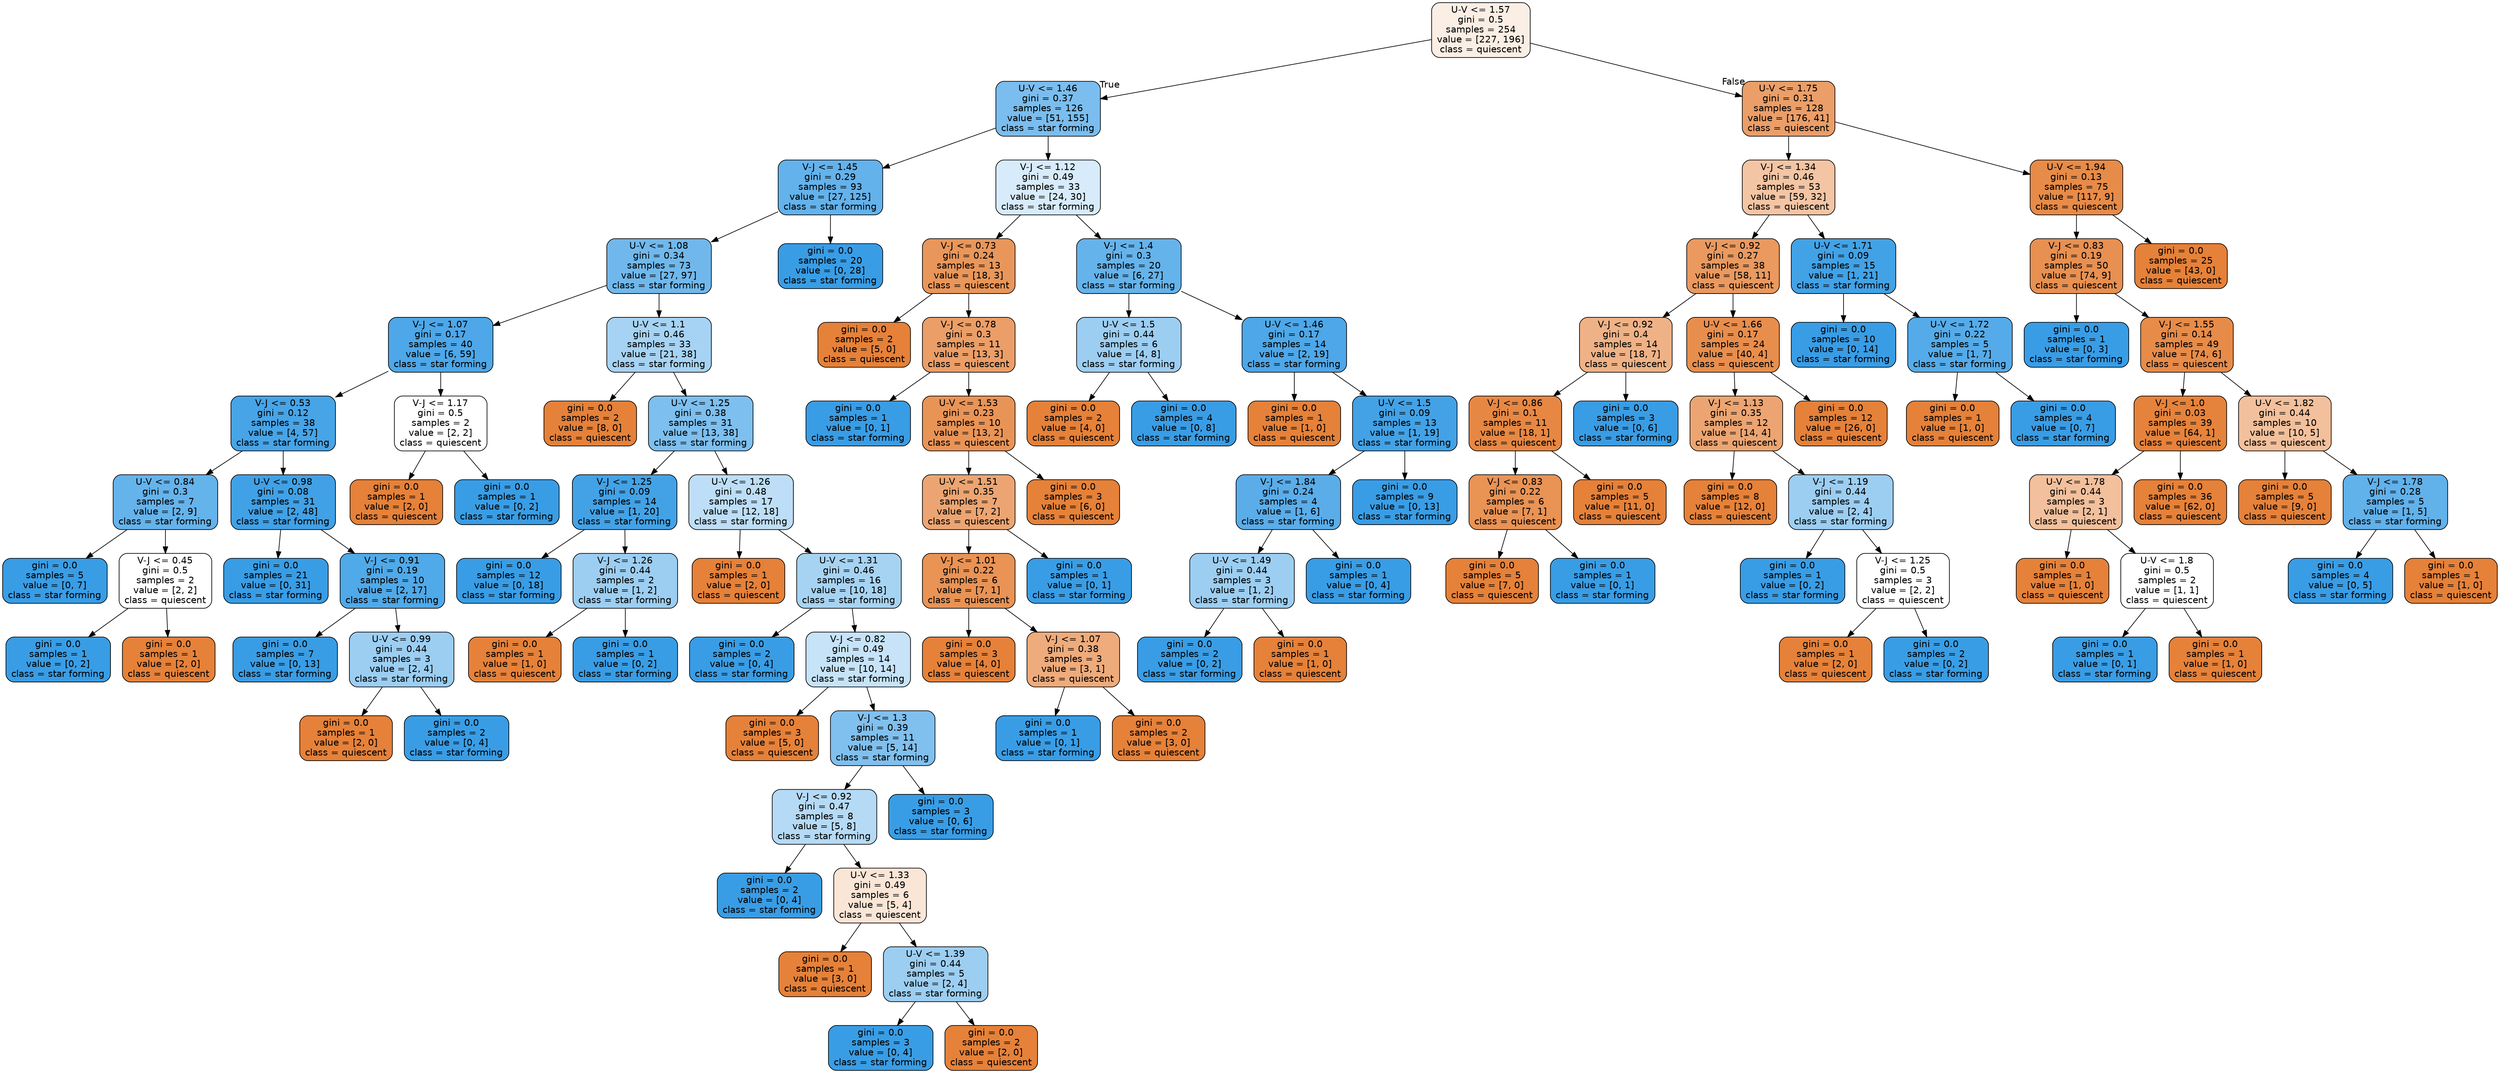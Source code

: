 digraph Tree {
node [shape=box, style="filled, rounded", color="black", fontname=helvetica] ;
edge [fontname=helvetica] ;
0 [label="U-V <= 1.57\ngini = 0.5\nsamples = 254\nvalue = [227, 196]\nclass = quiescent", fillcolor="#fbeee4"] ;
1 [label="U-V <= 1.46\ngini = 0.37\nsamples = 126\nvalue = [51, 155]\nclass = star forming", fillcolor="#7abdee"] ;
0 -> 1 [labeldistance=2.5, labelangle=45, headlabel="True"] ;
2 [label="V-J <= 1.45\ngini = 0.29\nsamples = 93\nvalue = [27, 125]\nclass = star forming", fillcolor="#64b2eb"] ;
1 -> 2 ;
3 [label="U-V <= 1.08\ngini = 0.34\nsamples = 73\nvalue = [27, 97]\nclass = star forming", fillcolor="#70b8ec"] ;
2 -> 3 ;
4 [label="V-J <= 1.07\ngini = 0.17\nsamples = 40\nvalue = [6, 59]\nclass = star forming", fillcolor="#4da7e8"] ;
3 -> 4 ;
5 [label="V-J <= 0.53\ngini = 0.12\nsamples = 38\nvalue = [4, 57]\nclass = star forming", fillcolor="#47a4e7"] ;
4 -> 5 ;
6 [label="U-V <= 0.84\ngini = 0.3\nsamples = 7\nvalue = [2, 9]\nclass = star forming", fillcolor="#65b3eb"] ;
5 -> 6 ;
7 [label="gini = 0.0\nsamples = 5\nvalue = [0, 7]\nclass = star forming", fillcolor="#399de5"] ;
6 -> 7 ;
8 [label="V-J <= 0.45\ngini = 0.5\nsamples = 2\nvalue = [2, 2]\nclass = quiescent", fillcolor="#ffffff"] ;
6 -> 8 ;
9 [label="gini = 0.0\nsamples = 1\nvalue = [0, 2]\nclass = star forming", fillcolor="#399de5"] ;
8 -> 9 ;
10 [label="gini = 0.0\nsamples = 1\nvalue = [2, 0]\nclass = quiescent", fillcolor="#e58139"] ;
8 -> 10 ;
11 [label="U-V <= 0.98\ngini = 0.08\nsamples = 31\nvalue = [2, 48]\nclass = star forming", fillcolor="#41a1e6"] ;
5 -> 11 ;
12 [label="gini = 0.0\nsamples = 21\nvalue = [0, 31]\nclass = star forming", fillcolor="#399de5"] ;
11 -> 12 ;
13 [label="V-J <= 0.91\ngini = 0.19\nsamples = 10\nvalue = [2, 17]\nclass = star forming", fillcolor="#50a9e8"] ;
11 -> 13 ;
14 [label="gini = 0.0\nsamples = 7\nvalue = [0, 13]\nclass = star forming", fillcolor="#399de5"] ;
13 -> 14 ;
15 [label="U-V <= 0.99\ngini = 0.44\nsamples = 3\nvalue = [2, 4]\nclass = star forming", fillcolor="#9ccef2"] ;
13 -> 15 ;
16 [label="gini = 0.0\nsamples = 1\nvalue = [2, 0]\nclass = quiescent", fillcolor="#e58139"] ;
15 -> 16 ;
17 [label="gini = 0.0\nsamples = 2\nvalue = [0, 4]\nclass = star forming", fillcolor="#399de5"] ;
15 -> 17 ;
18 [label="V-J <= 1.17\ngini = 0.5\nsamples = 2\nvalue = [2, 2]\nclass = quiescent", fillcolor="#ffffff"] ;
4 -> 18 ;
19 [label="gini = 0.0\nsamples = 1\nvalue = [2, 0]\nclass = quiescent", fillcolor="#e58139"] ;
18 -> 19 ;
20 [label="gini = 0.0\nsamples = 1\nvalue = [0, 2]\nclass = star forming", fillcolor="#399de5"] ;
18 -> 20 ;
21 [label="U-V <= 1.1\ngini = 0.46\nsamples = 33\nvalue = [21, 38]\nclass = star forming", fillcolor="#a6d3f3"] ;
3 -> 21 ;
22 [label="gini = 0.0\nsamples = 2\nvalue = [8, 0]\nclass = quiescent", fillcolor="#e58139"] ;
21 -> 22 ;
23 [label="U-V <= 1.25\ngini = 0.38\nsamples = 31\nvalue = [13, 38]\nclass = star forming", fillcolor="#7dbfee"] ;
21 -> 23 ;
24 [label="V-J <= 1.25\ngini = 0.09\nsamples = 14\nvalue = [1, 20]\nclass = star forming", fillcolor="#43a2e6"] ;
23 -> 24 ;
25 [label="gini = 0.0\nsamples = 12\nvalue = [0, 18]\nclass = star forming", fillcolor="#399de5"] ;
24 -> 25 ;
26 [label="V-J <= 1.26\ngini = 0.44\nsamples = 2\nvalue = [1, 2]\nclass = star forming", fillcolor="#9ccef2"] ;
24 -> 26 ;
27 [label="gini = 0.0\nsamples = 1\nvalue = [1, 0]\nclass = quiescent", fillcolor="#e58139"] ;
26 -> 27 ;
28 [label="gini = 0.0\nsamples = 1\nvalue = [0, 2]\nclass = star forming", fillcolor="#399de5"] ;
26 -> 28 ;
29 [label="U-V <= 1.26\ngini = 0.48\nsamples = 17\nvalue = [12, 18]\nclass = star forming", fillcolor="#bddef6"] ;
23 -> 29 ;
30 [label="gini = 0.0\nsamples = 1\nvalue = [2, 0]\nclass = quiescent", fillcolor="#e58139"] ;
29 -> 30 ;
31 [label="U-V <= 1.31\ngini = 0.46\nsamples = 16\nvalue = [10, 18]\nclass = star forming", fillcolor="#a7d3f3"] ;
29 -> 31 ;
32 [label="gini = 0.0\nsamples = 2\nvalue = [0, 4]\nclass = star forming", fillcolor="#399de5"] ;
31 -> 32 ;
33 [label="V-J <= 0.82\ngini = 0.49\nsamples = 14\nvalue = [10, 14]\nclass = star forming", fillcolor="#c6e3f8"] ;
31 -> 33 ;
34 [label="gini = 0.0\nsamples = 3\nvalue = [5, 0]\nclass = quiescent", fillcolor="#e58139"] ;
33 -> 34 ;
35 [label="V-J <= 1.3\ngini = 0.39\nsamples = 11\nvalue = [5, 14]\nclass = star forming", fillcolor="#80c0ee"] ;
33 -> 35 ;
36 [label="V-J <= 0.92\ngini = 0.47\nsamples = 8\nvalue = [5, 8]\nclass = star forming", fillcolor="#b5daf5"] ;
35 -> 36 ;
37 [label="gini = 0.0\nsamples = 2\nvalue = [0, 4]\nclass = star forming", fillcolor="#399de5"] ;
36 -> 37 ;
38 [label="U-V <= 1.33\ngini = 0.49\nsamples = 6\nvalue = [5, 4]\nclass = quiescent", fillcolor="#fae6d7"] ;
36 -> 38 ;
39 [label="gini = 0.0\nsamples = 1\nvalue = [3, 0]\nclass = quiescent", fillcolor="#e58139"] ;
38 -> 39 ;
40 [label="U-V <= 1.39\ngini = 0.44\nsamples = 5\nvalue = [2, 4]\nclass = star forming", fillcolor="#9ccef2"] ;
38 -> 40 ;
41 [label="gini = 0.0\nsamples = 3\nvalue = [0, 4]\nclass = star forming", fillcolor="#399de5"] ;
40 -> 41 ;
42 [label="gini = 0.0\nsamples = 2\nvalue = [2, 0]\nclass = quiescent", fillcolor="#e58139"] ;
40 -> 42 ;
43 [label="gini = 0.0\nsamples = 3\nvalue = [0, 6]\nclass = star forming", fillcolor="#399de5"] ;
35 -> 43 ;
44 [label="gini = 0.0\nsamples = 20\nvalue = [0, 28]\nclass = star forming", fillcolor="#399de5"] ;
2 -> 44 ;
45 [label="V-J <= 1.12\ngini = 0.49\nsamples = 33\nvalue = [24, 30]\nclass = star forming", fillcolor="#d7ebfa"] ;
1 -> 45 ;
46 [label="V-J <= 0.73\ngini = 0.24\nsamples = 13\nvalue = [18, 3]\nclass = quiescent", fillcolor="#e9965a"] ;
45 -> 46 ;
47 [label="gini = 0.0\nsamples = 2\nvalue = [5, 0]\nclass = quiescent", fillcolor="#e58139"] ;
46 -> 47 ;
48 [label="V-J <= 0.78\ngini = 0.3\nsamples = 11\nvalue = [13, 3]\nclass = quiescent", fillcolor="#eb9e67"] ;
46 -> 48 ;
49 [label="gini = 0.0\nsamples = 1\nvalue = [0, 1]\nclass = star forming", fillcolor="#399de5"] ;
48 -> 49 ;
50 [label="U-V <= 1.53\ngini = 0.23\nsamples = 10\nvalue = [13, 2]\nclass = quiescent", fillcolor="#e99457"] ;
48 -> 50 ;
51 [label="U-V <= 1.51\ngini = 0.35\nsamples = 7\nvalue = [7, 2]\nclass = quiescent", fillcolor="#eca572"] ;
50 -> 51 ;
52 [label="V-J <= 1.01\ngini = 0.22\nsamples = 6\nvalue = [7, 1]\nclass = quiescent", fillcolor="#e99355"] ;
51 -> 52 ;
53 [label="gini = 0.0\nsamples = 3\nvalue = [4, 0]\nclass = quiescent", fillcolor="#e58139"] ;
52 -> 53 ;
54 [label="V-J <= 1.07\ngini = 0.38\nsamples = 3\nvalue = [3, 1]\nclass = quiescent", fillcolor="#eeab7b"] ;
52 -> 54 ;
55 [label="gini = 0.0\nsamples = 1\nvalue = [0, 1]\nclass = star forming", fillcolor="#399de5"] ;
54 -> 55 ;
56 [label="gini = 0.0\nsamples = 2\nvalue = [3, 0]\nclass = quiescent", fillcolor="#e58139"] ;
54 -> 56 ;
57 [label="gini = 0.0\nsamples = 1\nvalue = [0, 1]\nclass = star forming", fillcolor="#399de5"] ;
51 -> 57 ;
58 [label="gini = 0.0\nsamples = 3\nvalue = [6, 0]\nclass = quiescent", fillcolor="#e58139"] ;
50 -> 58 ;
59 [label="V-J <= 1.4\ngini = 0.3\nsamples = 20\nvalue = [6, 27]\nclass = star forming", fillcolor="#65b3eb"] ;
45 -> 59 ;
60 [label="U-V <= 1.5\ngini = 0.44\nsamples = 6\nvalue = [4, 8]\nclass = star forming", fillcolor="#9ccef2"] ;
59 -> 60 ;
61 [label="gini = 0.0\nsamples = 2\nvalue = [4, 0]\nclass = quiescent", fillcolor="#e58139"] ;
60 -> 61 ;
62 [label="gini = 0.0\nsamples = 4\nvalue = [0, 8]\nclass = star forming", fillcolor="#399de5"] ;
60 -> 62 ;
63 [label="U-V <= 1.46\ngini = 0.17\nsamples = 14\nvalue = [2, 19]\nclass = star forming", fillcolor="#4ea7e8"] ;
59 -> 63 ;
64 [label="gini = 0.0\nsamples = 1\nvalue = [1, 0]\nclass = quiescent", fillcolor="#e58139"] ;
63 -> 64 ;
65 [label="U-V <= 1.5\ngini = 0.09\nsamples = 13\nvalue = [1, 19]\nclass = star forming", fillcolor="#43a2e6"] ;
63 -> 65 ;
66 [label="V-J <= 1.84\ngini = 0.24\nsamples = 4\nvalue = [1, 6]\nclass = star forming", fillcolor="#5aade9"] ;
65 -> 66 ;
67 [label="U-V <= 1.49\ngini = 0.44\nsamples = 3\nvalue = [1, 2]\nclass = star forming", fillcolor="#9ccef2"] ;
66 -> 67 ;
68 [label="gini = 0.0\nsamples = 2\nvalue = [0, 2]\nclass = star forming", fillcolor="#399de5"] ;
67 -> 68 ;
69 [label="gini = 0.0\nsamples = 1\nvalue = [1, 0]\nclass = quiescent", fillcolor="#e58139"] ;
67 -> 69 ;
70 [label="gini = 0.0\nsamples = 1\nvalue = [0, 4]\nclass = star forming", fillcolor="#399de5"] ;
66 -> 70 ;
71 [label="gini = 0.0\nsamples = 9\nvalue = [0, 13]\nclass = star forming", fillcolor="#399de5"] ;
65 -> 71 ;
72 [label="U-V <= 1.75\ngini = 0.31\nsamples = 128\nvalue = [176, 41]\nclass = quiescent", fillcolor="#eb9e67"] ;
0 -> 72 [labeldistance=2.5, labelangle=-45, headlabel="False"] ;
73 [label="V-J <= 1.34\ngini = 0.46\nsamples = 53\nvalue = [59, 32]\nclass = quiescent", fillcolor="#f3c5a4"] ;
72 -> 73 ;
74 [label="V-J <= 0.92\ngini = 0.27\nsamples = 38\nvalue = [58, 11]\nclass = quiescent", fillcolor="#ea995f"] ;
73 -> 74 ;
75 [label="V-J <= 0.92\ngini = 0.4\nsamples = 14\nvalue = [18, 7]\nclass = quiescent", fillcolor="#efb286"] ;
74 -> 75 ;
76 [label="V-J <= 0.86\ngini = 0.1\nsamples = 11\nvalue = [18, 1]\nclass = quiescent", fillcolor="#e68844"] ;
75 -> 76 ;
77 [label="V-J <= 0.83\ngini = 0.22\nsamples = 6\nvalue = [7, 1]\nclass = quiescent", fillcolor="#e99355"] ;
76 -> 77 ;
78 [label="gini = 0.0\nsamples = 5\nvalue = [7, 0]\nclass = quiescent", fillcolor="#e58139"] ;
77 -> 78 ;
79 [label="gini = 0.0\nsamples = 1\nvalue = [0, 1]\nclass = star forming", fillcolor="#399de5"] ;
77 -> 79 ;
80 [label="gini = 0.0\nsamples = 5\nvalue = [11, 0]\nclass = quiescent", fillcolor="#e58139"] ;
76 -> 80 ;
81 [label="gini = 0.0\nsamples = 3\nvalue = [0, 6]\nclass = star forming", fillcolor="#399de5"] ;
75 -> 81 ;
82 [label="U-V <= 1.66\ngini = 0.17\nsamples = 24\nvalue = [40, 4]\nclass = quiescent", fillcolor="#e88e4d"] ;
74 -> 82 ;
83 [label="V-J <= 1.13\ngini = 0.35\nsamples = 12\nvalue = [14, 4]\nclass = quiescent", fillcolor="#eca572"] ;
82 -> 83 ;
84 [label="gini = 0.0\nsamples = 8\nvalue = [12, 0]\nclass = quiescent", fillcolor="#e58139"] ;
83 -> 84 ;
85 [label="V-J <= 1.19\ngini = 0.44\nsamples = 4\nvalue = [2, 4]\nclass = star forming", fillcolor="#9ccef2"] ;
83 -> 85 ;
86 [label="gini = 0.0\nsamples = 1\nvalue = [0, 2]\nclass = star forming", fillcolor="#399de5"] ;
85 -> 86 ;
87 [label="V-J <= 1.25\ngini = 0.5\nsamples = 3\nvalue = [2, 2]\nclass = quiescent", fillcolor="#ffffff"] ;
85 -> 87 ;
88 [label="gini = 0.0\nsamples = 1\nvalue = [2, 0]\nclass = quiescent", fillcolor="#e58139"] ;
87 -> 88 ;
89 [label="gini = 0.0\nsamples = 2\nvalue = [0, 2]\nclass = star forming", fillcolor="#399de5"] ;
87 -> 89 ;
90 [label="gini = 0.0\nsamples = 12\nvalue = [26, 0]\nclass = quiescent", fillcolor="#e58139"] ;
82 -> 90 ;
91 [label="U-V <= 1.71\ngini = 0.09\nsamples = 15\nvalue = [1, 21]\nclass = star forming", fillcolor="#42a2e6"] ;
73 -> 91 ;
92 [label="gini = 0.0\nsamples = 10\nvalue = [0, 14]\nclass = star forming", fillcolor="#399de5"] ;
91 -> 92 ;
93 [label="U-V <= 1.72\ngini = 0.22\nsamples = 5\nvalue = [1, 7]\nclass = star forming", fillcolor="#55abe9"] ;
91 -> 93 ;
94 [label="gini = 0.0\nsamples = 1\nvalue = [1, 0]\nclass = quiescent", fillcolor="#e58139"] ;
93 -> 94 ;
95 [label="gini = 0.0\nsamples = 4\nvalue = [0, 7]\nclass = star forming", fillcolor="#399de5"] ;
93 -> 95 ;
96 [label="U-V <= 1.94\ngini = 0.13\nsamples = 75\nvalue = [117, 9]\nclass = quiescent", fillcolor="#e78b48"] ;
72 -> 96 ;
97 [label="V-J <= 0.83\ngini = 0.19\nsamples = 50\nvalue = [74, 9]\nclass = quiescent", fillcolor="#e89051"] ;
96 -> 97 ;
98 [label="gini = 0.0\nsamples = 1\nvalue = [0, 3]\nclass = star forming", fillcolor="#399de5"] ;
97 -> 98 ;
99 [label="V-J <= 1.55\ngini = 0.14\nsamples = 49\nvalue = [74, 6]\nclass = quiescent", fillcolor="#e78b49"] ;
97 -> 99 ;
100 [label="V-J <= 1.0\ngini = 0.03\nsamples = 39\nvalue = [64, 1]\nclass = quiescent", fillcolor="#e5833c"] ;
99 -> 100 ;
101 [label="U-V <= 1.78\ngini = 0.44\nsamples = 3\nvalue = [2, 1]\nclass = quiescent", fillcolor="#f2c09c"] ;
100 -> 101 ;
102 [label="gini = 0.0\nsamples = 1\nvalue = [1, 0]\nclass = quiescent", fillcolor="#e58139"] ;
101 -> 102 ;
103 [label="U-V <= 1.8\ngini = 0.5\nsamples = 2\nvalue = [1, 1]\nclass = quiescent", fillcolor="#ffffff"] ;
101 -> 103 ;
104 [label="gini = 0.0\nsamples = 1\nvalue = [0, 1]\nclass = star forming", fillcolor="#399de5"] ;
103 -> 104 ;
105 [label="gini = 0.0\nsamples = 1\nvalue = [1, 0]\nclass = quiescent", fillcolor="#e58139"] ;
103 -> 105 ;
106 [label="gini = 0.0\nsamples = 36\nvalue = [62, 0]\nclass = quiescent", fillcolor="#e58139"] ;
100 -> 106 ;
107 [label="U-V <= 1.82\ngini = 0.44\nsamples = 10\nvalue = [10, 5]\nclass = quiescent", fillcolor="#f2c09c"] ;
99 -> 107 ;
108 [label="gini = 0.0\nsamples = 5\nvalue = [9, 0]\nclass = quiescent", fillcolor="#e58139"] ;
107 -> 108 ;
109 [label="V-J <= 1.78\ngini = 0.28\nsamples = 5\nvalue = [1, 5]\nclass = star forming", fillcolor="#61b1ea"] ;
107 -> 109 ;
110 [label="gini = 0.0\nsamples = 4\nvalue = [0, 5]\nclass = star forming", fillcolor="#399de5"] ;
109 -> 110 ;
111 [label="gini = 0.0\nsamples = 1\nvalue = [1, 0]\nclass = quiescent", fillcolor="#e58139"] ;
109 -> 111 ;
112 [label="gini = 0.0\nsamples = 25\nvalue = [43, 0]\nclass = quiescent", fillcolor="#e58139"] ;
96 -> 112 ;
}